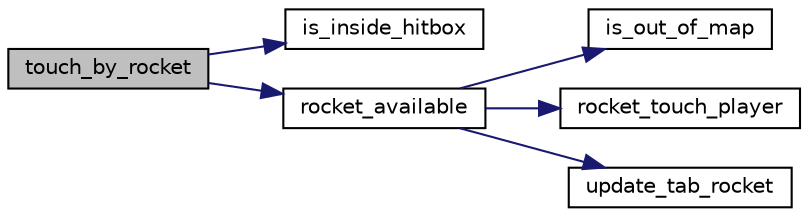 digraph "touch_by_rocket"
{
 // LATEX_PDF_SIZE
  edge [fontname="Helvetica",fontsize="10",labelfontname="Helvetica",labelfontsize="10"];
  node [fontname="Helvetica",fontsize="10",shape=record];
  rankdir="LR";
  Node1 [label="touch_by_rocket",height=0.2,width=0.4,color="black", fillcolor="grey75", style="filled", fontcolor="black",tooltip="Function that check if the rocket touch the enemy."];
  Node1 -> Node2 [color="midnightblue",fontsize="10",style="solid",fontname="Helvetica"];
  Node2 [label="is_inside_hitbox",height=0.2,width=0.4,color="black", fillcolor="white", style="filled",URL="$enemies__controller_8c.html#ad1719f318ea7c7e6d18d0bf3d7f7b278",tooltip="Function that check if the rocket touch the enemy."];
  Node1 -> Node3 [color="midnightblue",fontsize="10",style="solid",fontname="Helvetica"];
  Node3 [label="rocket_available",height=0.2,width=0.4,color="black", fillcolor="white", style="filled",URL="$rocket__controller_8c.html#a0d76320b27aa9020c5d60472eac12d5e",tooltip="Function that check if the rocket respect all the condition."];
  Node3 -> Node4 [color="midnightblue",fontsize="10",style="solid",fontname="Helvetica"];
  Node4 [label="is_out_of_map",height=0.2,width=0.4,color="black", fillcolor="white", style="filled",URL="$rocket__controller_8c.html#af43af1036bd161562f3e1402e47b5355",tooltip="Function that check if the rocket is out of the map."];
  Node3 -> Node5 [color="midnightblue",fontsize="10",style="solid",fontname="Helvetica"];
  Node5 [label="rocket_touch_player",height=0.2,width=0.4,color="black", fillcolor="white", style="filled",URL="$rocket__controller_8c.html#a5b10f5b816991040faa7c20ba3eb52e6",tooltip="Function that check if the rocket touch the player."];
  Node3 -> Node6 [color="midnightblue",fontsize="10",style="solid",fontname="Helvetica"];
  Node6 [label="update_tab_rocket",height=0.2,width=0.4,color="black", fillcolor="white", style="filled",URL="$rocket__controller_8c.html#a8e1118ec4dfa0938b19e9eb75a942839",tooltip="Function that update the tab of rocket -> delete the rocket."];
}
